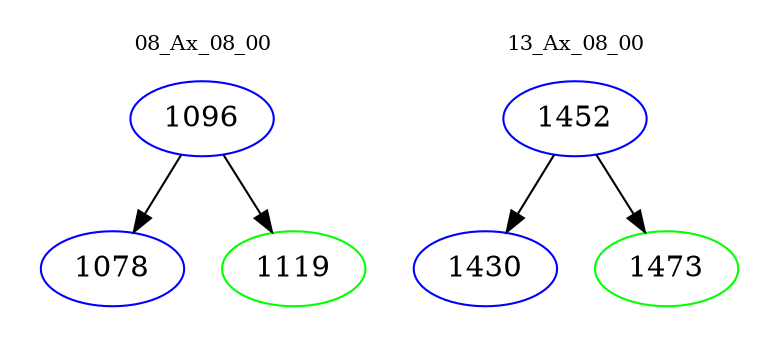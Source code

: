 digraph{
subgraph cluster_0 {
color = white
label = "08_Ax_08_00";
fontsize=10;
T0_1096 [label="1096", color="blue"]
T0_1096 -> T0_1078 [color="black"]
T0_1078 [label="1078", color="blue"]
T0_1096 -> T0_1119 [color="black"]
T0_1119 [label="1119", color="green"]
}
subgraph cluster_1 {
color = white
label = "13_Ax_08_00";
fontsize=10;
T1_1452 [label="1452", color="blue"]
T1_1452 -> T1_1430 [color="black"]
T1_1430 [label="1430", color="blue"]
T1_1452 -> T1_1473 [color="black"]
T1_1473 [label="1473", color="green"]
}
}
